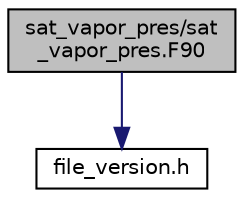 digraph "sat_vapor_pres/sat_vapor_pres.F90"
{
 // INTERACTIVE_SVG=YES
 // LATEX_PDF_SIZE
  edge [fontname="Helvetica",fontsize="10",labelfontname="Helvetica",labelfontsize="10"];
  node [fontname="Helvetica",fontsize="10",shape=record];
  Node1 [label="sat_vapor_pres/sat\l_vapor_pres.F90",height=0.2,width=0.4,color="black", fillcolor="grey75", style="filled", fontcolor="black",tooltip="File for sat_vapor_pres_mod."];
  Node1 -> Node2 [color="midnightblue",fontsize="10",style="solid",fontname="Helvetica"];
  Node2 [label="file_version.h",height=0.2,width=0.4,color="black", fillcolor="white", style="filled",URL="$file__version_8h_source.html",tooltip=" "];
}
